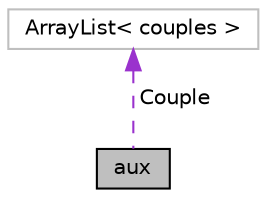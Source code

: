 digraph "aux"
{
  edge [fontname="Helvetica",fontsize="10",labelfontname="Helvetica",labelfontsize="10"];
  node [fontname="Helvetica",fontsize="10",shape=record];
  Node1 [label="aux",height=0.2,width=0.4,color="black", fillcolor="grey75", style="filled", fontcolor="black"];
  Node2 -> Node1 [dir="back",color="darkorchid3",fontsize="10",style="dashed",label=" Couple" ,fontname="Helvetica"];
  Node2 [label="ArrayList\< couples \>",height=0.2,width=0.4,color="grey75", fillcolor="white", style="filled"];
}
